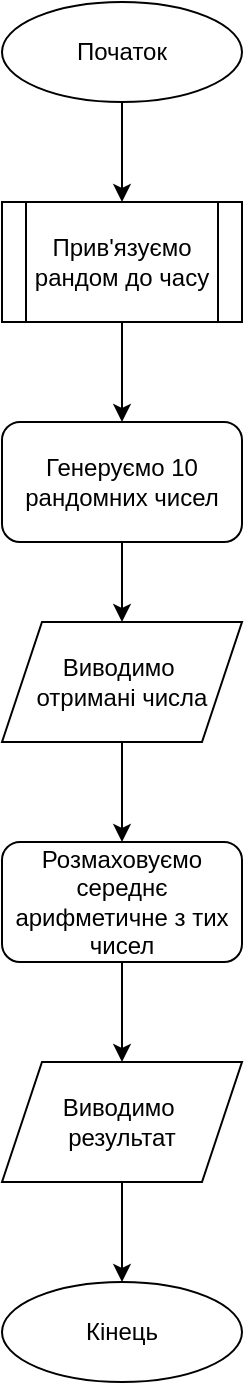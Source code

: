 <mxfile version="24.8.6">
  <diagram id="zd3Txu3bJnZns3KlUa05" name="Page-1">
    <mxGraphModel dx="875" dy="435" grid="1" gridSize="10" guides="1" tooltips="1" connect="1" arrows="1" fold="1" page="1" pageScale="1" pageWidth="850" pageHeight="1100" math="0" shadow="0">
      <root>
        <mxCell id="0" />
        <mxCell id="1" parent="0" />
        <mxCell id="_T6ACkku6F_mnpnWEpOY-4" value="" style="edgeStyle=orthogonalEdgeStyle;rounded=0;orthogonalLoop=1;jettySize=auto;html=1;" edge="1" parent="1" source="_T6ACkku6F_mnpnWEpOY-1" target="_T6ACkku6F_mnpnWEpOY-3">
          <mxGeometry relative="1" as="geometry" />
        </mxCell>
        <mxCell id="_T6ACkku6F_mnpnWEpOY-1" value="Початок" style="ellipse;whiteSpace=wrap;html=1;" vertex="1" parent="1">
          <mxGeometry x="350" y="50" width="120" height="50" as="geometry" />
        </mxCell>
        <mxCell id="_T6ACkku6F_mnpnWEpOY-6" value="" style="edgeStyle=orthogonalEdgeStyle;rounded=0;orthogonalLoop=1;jettySize=auto;html=1;" edge="1" parent="1" source="_T6ACkku6F_mnpnWEpOY-3" target="_T6ACkku6F_mnpnWEpOY-5">
          <mxGeometry relative="1" as="geometry" />
        </mxCell>
        <mxCell id="_T6ACkku6F_mnpnWEpOY-3" value="Прив&#39;язуємо рандом до часу" style="shape=process;whiteSpace=wrap;html=1;backgroundOutline=1;" vertex="1" parent="1">
          <mxGeometry x="350" y="150" width="120" height="60" as="geometry" />
        </mxCell>
        <mxCell id="_T6ACkku6F_mnpnWEpOY-8" value="" style="edgeStyle=orthogonalEdgeStyle;rounded=0;orthogonalLoop=1;jettySize=auto;html=1;" edge="1" parent="1" source="_T6ACkku6F_mnpnWEpOY-5" target="_T6ACkku6F_mnpnWEpOY-7">
          <mxGeometry relative="1" as="geometry" />
        </mxCell>
        <mxCell id="_T6ACkku6F_mnpnWEpOY-5" value="Генеруємо 10 рандомних чисел" style="rounded=1;whiteSpace=wrap;html=1;" vertex="1" parent="1">
          <mxGeometry x="350" y="260" width="120" height="60" as="geometry" />
        </mxCell>
        <mxCell id="_T6ACkku6F_mnpnWEpOY-10" value="" style="edgeStyle=orthogonalEdgeStyle;rounded=0;orthogonalLoop=1;jettySize=auto;html=1;" edge="1" parent="1" source="_T6ACkku6F_mnpnWEpOY-7" target="_T6ACkku6F_mnpnWEpOY-9">
          <mxGeometry relative="1" as="geometry" />
        </mxCell>
        <mxCell id="_T6ACkku6F_mnpnWEpOY-7" value="Виводимо&amp;nbsp;&lt;div&gt;отримані числа&lt;/div&gt;" style="shape=parallelogram;perimeter=parallelogramPerimeter;whiteSpace=wrap;html=1;fixedSize=1;" vertex="1" parent="1">
          <mxGeometry x="350" y="360" width="120" height="60" as="geometry" />
        </mxCell>
        <mxCell id="_T6ACkku6F_mnpnWEpOY-12" value="" style="edgeStyle=orthogonalEdgeStyle;rounded=0;orthogonalLoop=1;jettySize=auto;html=1;" edge="1" parent="1" source="_T6ACkku6F_mnpnWEpOY-9" target="_T6ACkku6F_mnpnWEpOY-11">
          <mxGeometry relative="1" as="geometry" />
        </mxCell>
        <mxCell id="_T6ACkku6F_mnpnWEpOY-9" value="Розмаховуємо середнє арифметичне з тих чисел" style="rounded=1;whiteSpace=wrap;html=1;" vertex="1" parent="1">
          <mxGeometry x="350" y="470" width="120" height="60" as="geometry" />
        </mxCell>
        <mxCell id="_T6ACkku6F_mnpnWEpOY-14" value="" style="edgeStyle=orthogonalEdgeStyle;rounded=0;orthogonalLoop=1;jettySize=auto;html=1;" edge="1" parent="1" source="_T6ACkku6F_mnpnWEpOY-11" target="_T6ACkku6F_mnpnWEpOY-13">
          <mxGeometry relative="1" as="geometry" />
        </mxCell>
        <mxCell id="_T6ACkku6F_mnpnWEpOY-11" value="Виводимо&amp;nbsp;&lt;div&gt;результат&lt;/div&gt;" style="shape=parallelogram;perimeter=parallelogramPerimeter;whiteSpace=wrap;html=1;fixedSize=1;" vertex="1" parent="1">
          <mxGeometry x="350" y="580" width="120" height="60" as="geometry" />
        </mxCell>
        <mxCell id="_T6ACkku6F_mnpnWEpOY-13" value="Кінець" style="ellipse;whiteSpace=wrap;html=1;" vertex="1" parent="1">
          <mxGeometry x="350" y="690" width="120" height="50" as="geometry" />
        </mxCell>
      </root>
    </mxGraphModel>
  </diagram>
</mxfile>
